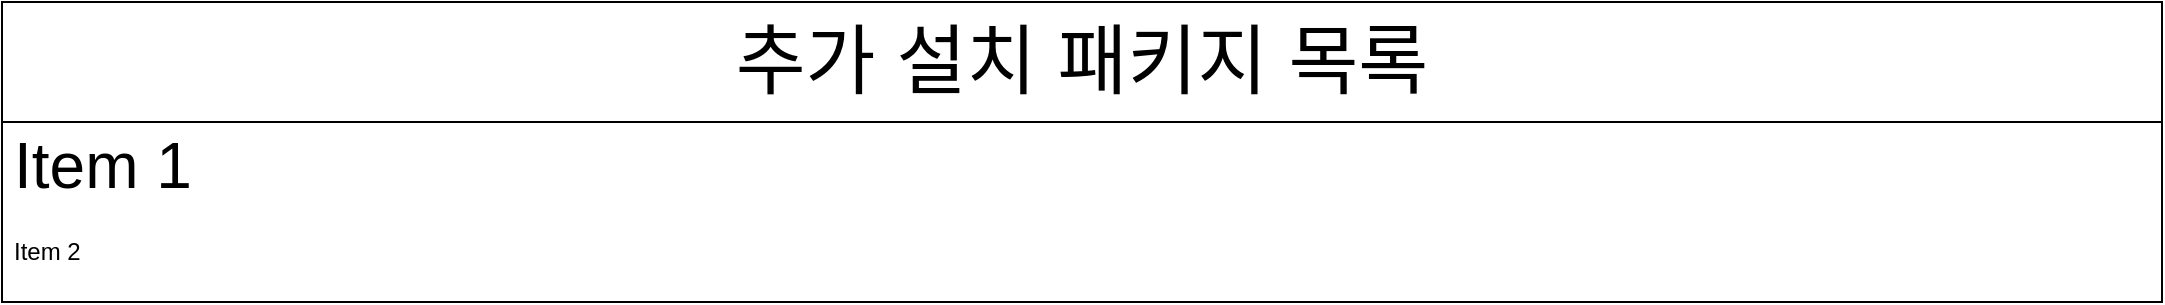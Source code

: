 <mxfile version="20.8.21" type="github">
  <diagram name="페이지-1" id="qAXT69G6eZdml_QpsJ1J">
    <mxGraphModel dx="1325" dy="654" grid="1" gridSize="10" guides="1" tooltips="1" connect="1" arrows="1" fold="1" page="1" pageScale="1" pageWidth="1169" pageHeight="827" math="0" shadow="0">
      <root>
        <mxCell id="0" />
        <mxCell id="1" parent="0" />
        <mxCell id="9BT2Wq1014PRyuQ0RzCl-1" value="&lt;font style=&quot;font-size: 38px;&quot;&gt;추가 설치 패키지 목록&lt;/font&gt;" style="swimlane;fontStyle=0;childLayout=stackLayout;horizontal=1;startSize=60;horizontalStack=0;resizeParent=1;resizeParentMax=0;resizeLast=0;collapsible=1;marginBottom=0;whiteSpace=wrap;html=1;" vertex="1" parent="1">
          <mxGeometry x="40" y="20" width="1080" height="150" as="geometry" />
        </mxCell>
        <mxCell id="9BT2Wq1014PRyuQ0RzCl-2" value="Item 1" style="text;strokeColor=none;fillColor=none;align=left;verticalAlign=middle;spacingLeft=4;spacingRight=4;overflow=hidden;points=[[0,0.5],[1,0.5]];portConstraint=eastwest;rotatable=0;whiteSpace=wrap;html=1;fontSize=32;" vertex="1" parent="9BT2Wq1014PRyuQ0RzCl-1">
          <mxGeometry y="60" width="1080" height="40" as="geometry" />
        </mxCell>
        <mxCell id="9BT2Wq1014PRyuQ0RzCl-3" value="Item 2" style="text;strokeColor=none;fillColor=none;align=left;verticalAlign=middle;spacingLeft=4;spacingRight=4;overflow=hidden;points=[[0,0.5],[1,0.5]];portConstraint=eastwest;rotatable=0;whiteSpace=wrap;html=1;" vertex="1" parent="9BT2Wq1014PRyuQ0RzCl-1">
          <mxGeometry y="100" width="1080" height="50" as="geometry" />
        </mxCell>
      </root>
    </mxGraphModel>
  </diagram>
</mxfile>
